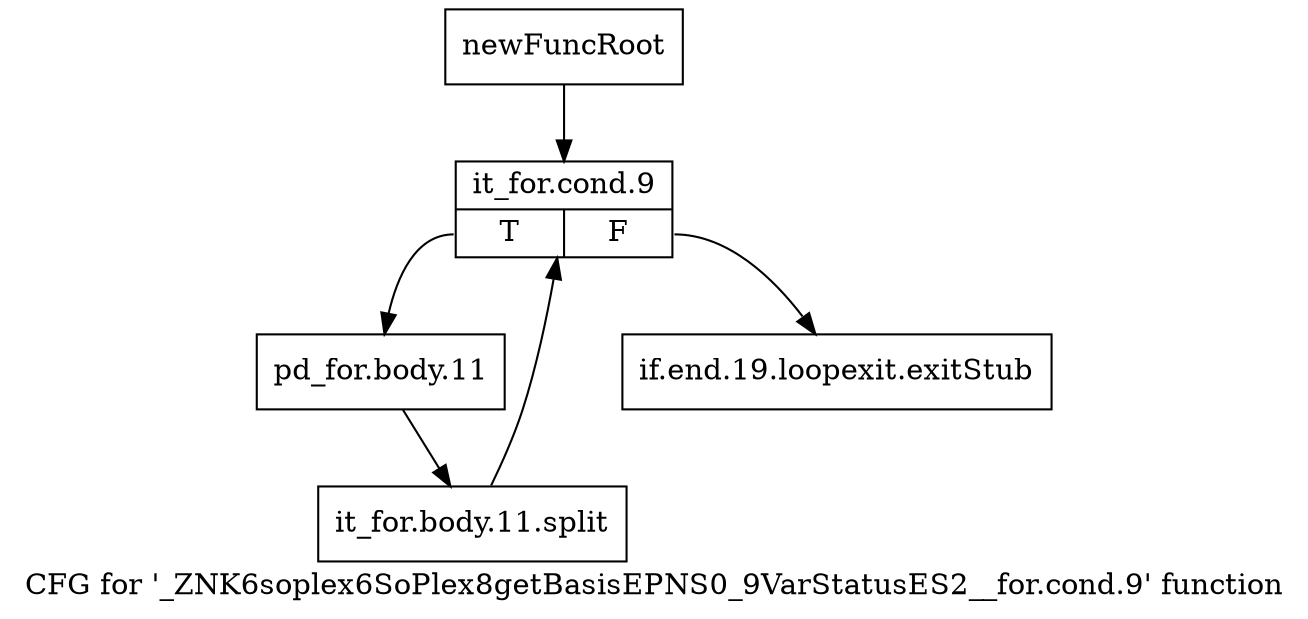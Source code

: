 digraph "CFG for '_ZNK6soplex6SoPlex8getBasisEPNS0_9VarStatusES2__for.cond.9' function" {
	label="CFG for '_ZNK6soplex6SoPlex8getBasisEPNS0_9VarStatusES2__for.cond.9' function";

	Node0x2d47020 [shape=record,label="{newFuncRoot}"];
	Node0x2d47020 -> Node0x2d4b8d0;
	Node0x2d4b880 [shape=record,label="{if.end.19.loopexit.exitStub}"];
	Node0x2d4b8d0 [shape=record,label="{it_for.cond.9|{<s0>T|<s1>F}}"];
	Node0x2d4b8d0:s0 -> Node0x2d4b920;
	Node0x2d4b8d0:s1 -> Node0x2d4b880;
	Node0x2d4b920 [shape=record,label="{pd_for.body.11}"];
	Node0x2d4b920 -> Node0x3322f50;
	Node0x3322f50 [shape=record,label="{it_for.body.11.split}"];
	Node0x3322f50 -> Node0x2d4b8d0;
}
